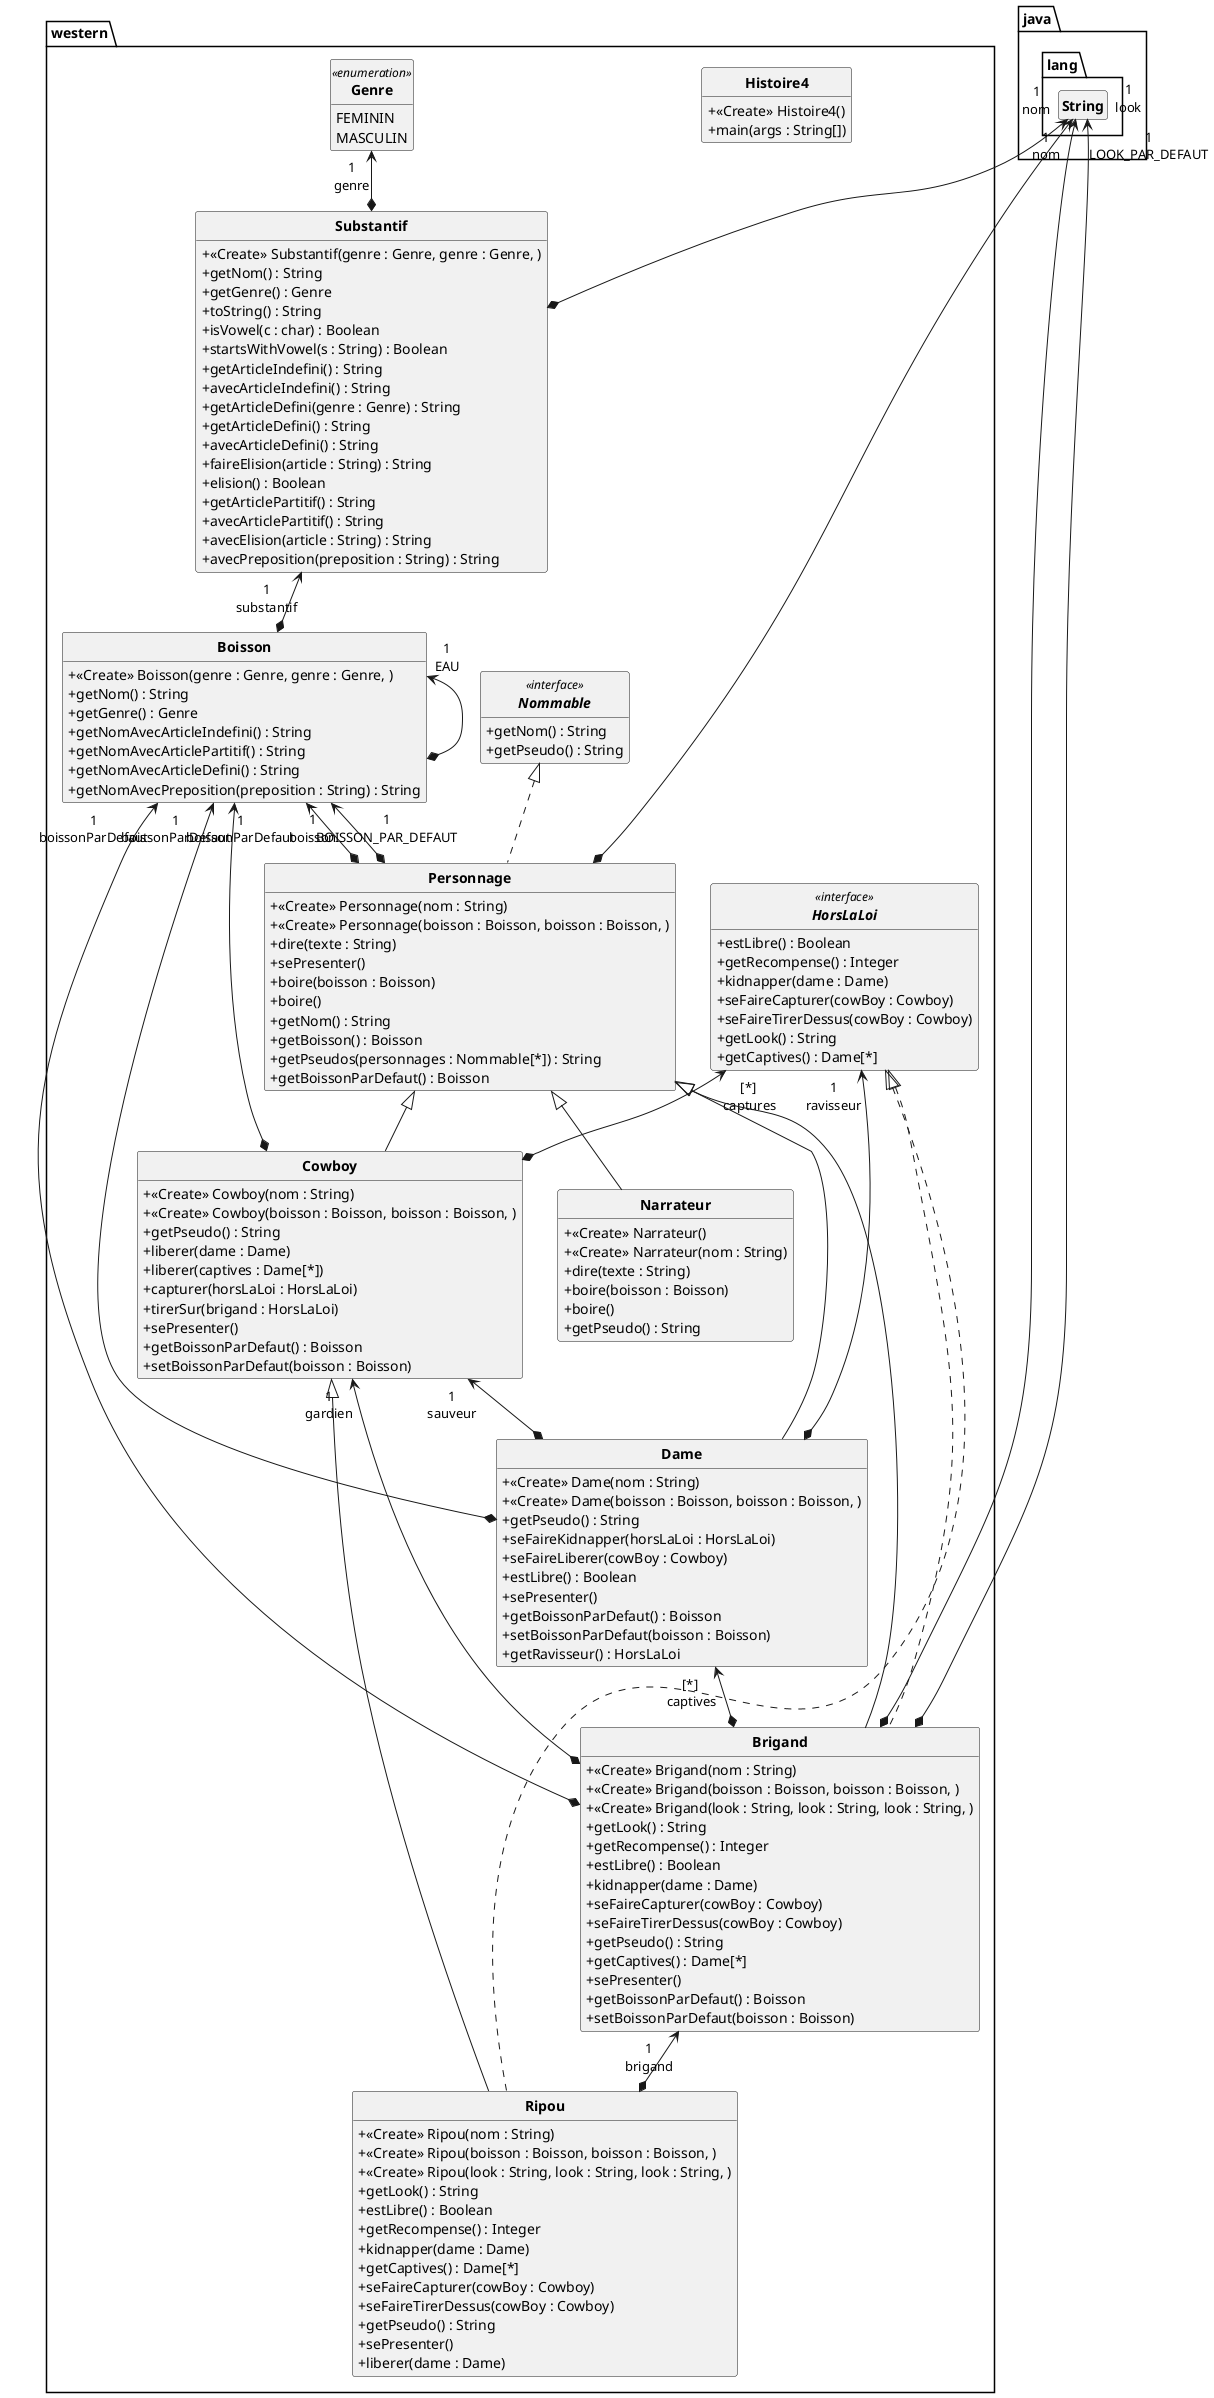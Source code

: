 @startuml
'https://plantuml.com/class-diagram
skinparam classAttributeIconSize 0
skinparam classFontStyle Bold
skinparam style strictuml
hide empty members

class western.Histoire4 {
	+<<Create>> Histoire4()
	+ main(args : String[])
}

class western.Cowboy {
	+<<Create>> Cowboy(nom : String)
	+<<Create>> Cowboy(boisson : Boisson, boisson : Boisson, )
	+ getPseudo() : String
	+ liberer(dame : Dame)
	+ liberer(captives : Dame[*])
	+ capturer(horsLaLoi : HorsLaLoi)
	+ tirerSur(brigand : HorsLaLoi)
	+ sePresenter()
	+ getBoissonParDefaut() : Boisson
	+ setBoissonParDefaut(boisson : Boisson)
}

class western.Substantif {
	+<<Create>> Substantif(genre : Genre, genre : Genre, )
	+ getNom() : String
	+ getGenre() : Genre
	+ toString() : String
	+ isVowel(c : char) : Boolean
	+ startsWithVowel(s : String) : Boolean
	+ getArticleIndefini() : String
	+ avecArticleIndefini() : String
	+ getArticleDefini(genre : Genre) : String
	+ getArticleDefini() : String
	+ avecArticleDefini() : String
	+ faireElision(article : String) : String
	+ elision() : Boolean
	+ getArticlePartitif() : String
	+ avecArticlePartitif() : String
	+ avecElision(article : String) : String
	+ avecPreposition(preposition : String) : String
}

class western.Narrateur {
	+<<Create>> Narrateur()
	+<<Create>> Narrateur(nom : String)
	+ dire(texte : String)
	+ boire(boisson : Boisson)
	+ boire()
	+ getPseudo() : String
}

class western.Boisson {
	+<<Create>> Boisson(genre : Genre, genre : Genre, )
	+ getNom() : String
	+ getGenre() : Genre
	+ getNomAvecArticleIndefini() : String
	+ getNomAvecArticlePartitif() : String
	+ getNomAvecArticleDefini() : String
	+ getNomAvecPreposition(preposition : String) : String
}

class western.Brigand {
	+<<Create>> Brigand(nom : String)
	+<<Create>> Brigand(boisson : Boisson, boisson : Boisson, )
	+<<Create>> Brigand(look : String, look : String, look : String, )
	+ getLook() : String
	+ getRecompense() : Integer
	+ estLibre() : Boolean
	+ kidnapper(dame : Dame)
	+ seFaireCapturer(cowBoy : Cowboy)
	+ seFaireTirerDessus(cowBoy : Cowboy)
	+ getPseudo() : String
	+ getCaptives() : Dame[*]
	+ sePresenter()
	+ getBoissonParDefaut() : Boisson
	+ setBoissonParDefaut(boisson : Boisson)
}

class western.Personnage {
	+<<Create>> Personnage(nom : String)
	+<<Create>> Personnage(boisson : Boisson, boisson : Boisson, )
	+ dire(texte : String)
	+ sePresenter()
	+ boire(boisson : Boisson)
	+ boire()
	+ getNom() : String
	+ getBoisson() : Boisson
	+ getPseudos(personnages : Nommable[*]) : String
	+ getBoissonParDefaut() : Boisson
}

class western.Dame {
	+<<Create>> Dame(nom : String)
	+<<Create>> Dame(boisson : Boisson, boisson : Boisson, )
	+ getPseudo() : String
	+ seFaireKidnapper(horsLaLoi : HorsLaLoi)
	+ seFaireLiberer(cowBoy : Cowboy)
	+ estLibre() : Boolean
	+ sePresenter()
	+ getBoissonParDefaut() : Boisson
	+ setBoissonParDefaut(boisson : Boisson)
	+ getRavisseur() : HorsLaLoi
}

class western.Ripou {
	+<<Create>> Ripou(nom : String)
	+<<Create>> Ripou(boisson : Boisson, boisson : Boisson, )
	+<<Create>> Ripou(look : String, look : String, look : String, )
	+ getLook() : String
	+ estLibre() : Boolean
	+ getRecompense() : Integer
	+ kidnapper(dame : Dame)
	+ getCaptives() : Dame[*]
	+ seFaireCapturer(cowBoy : Cowboy)
	+ seFaireTirerDessus(cowBoy : Cowboy)
	+ getPseudo() : String
	+ sePresenter()
	+ liberer(dame : Dame)
}

interface western.HorsLaLoi<<interface>> {
	+ estLibre() : Boolean
	+ getRecompense() : Integer
	+ kidnapper(dame : Dame)
	+ seFaireCapturer(cowBoy : Cowboy)
	+ seFaireTirerDessus(cowBoy : Cowboy)
	+ getLook() : String
	+ getCaptives() : Dame[*]
}

interface western.Nommable<<interface>> {
	+ getNom() : String
	+ getPseudo() : String
}

enum western.Genre<<enumeration>> {
	FEMININ
	MASCULIN
}


western.Personnage<|--western.Cowboy
western.HorsLaLoi" [*] \n captures"<--* western.Cowboy
western.Boisson" 1 \nboissonParDefaut"<--* western.Cowboy

java.lang.String" 1 \nnom"<--* western.Substantif
western.Genre" 1 \ngenre"<--* western.Substantif

western.Personnage<|--western.Narrateur

western.Substantif" 1 \nsubstantif"<--* western.Boisson
western.Boisson" 1 \nEAU"<--* western.Boisson

western.Personnage<|--western.Brigand
western.HorsLaLoi<|..western.Brigand
java.lang.String" 1 \nLOOK_PAR_DEFAUT"<--* western.Brigand
java.lang.String" 1 \nlook"<--* western.Brigand
western.Dame" [*] \n captives"<--* western.Brigand
western.Cowboy" 1 \ngardien"<--* western.Brigand
western.Boisson" 1 \nboissonParDefaut"<--* western.Brigand

western.Nommable<|..western.Personnage
western.Boisson" 1 \nBOISSON_PAR_DEFAUT"<--* western.Personnage
java.lang.String" 1 \nnom"<--* western.Personnage
western.Boisson" 1 \nboisson"<--* western.Personnage

western.Personnage<|--western.Dame
western.Cowboy" 1 \nsauveur"<--* western.Dame
western.HorsLaLoi" 1 \nravisseur"<--* western.Dame
western.Boisson" 1 \nboissonParDefaut"<--* western.Dame

western.Cowboy<|--western.Ripou
western.HorsLaLoi<|..western.Ripou
western.Brigand" 1 \nbrigand"<--* western.Ripou




@enduml